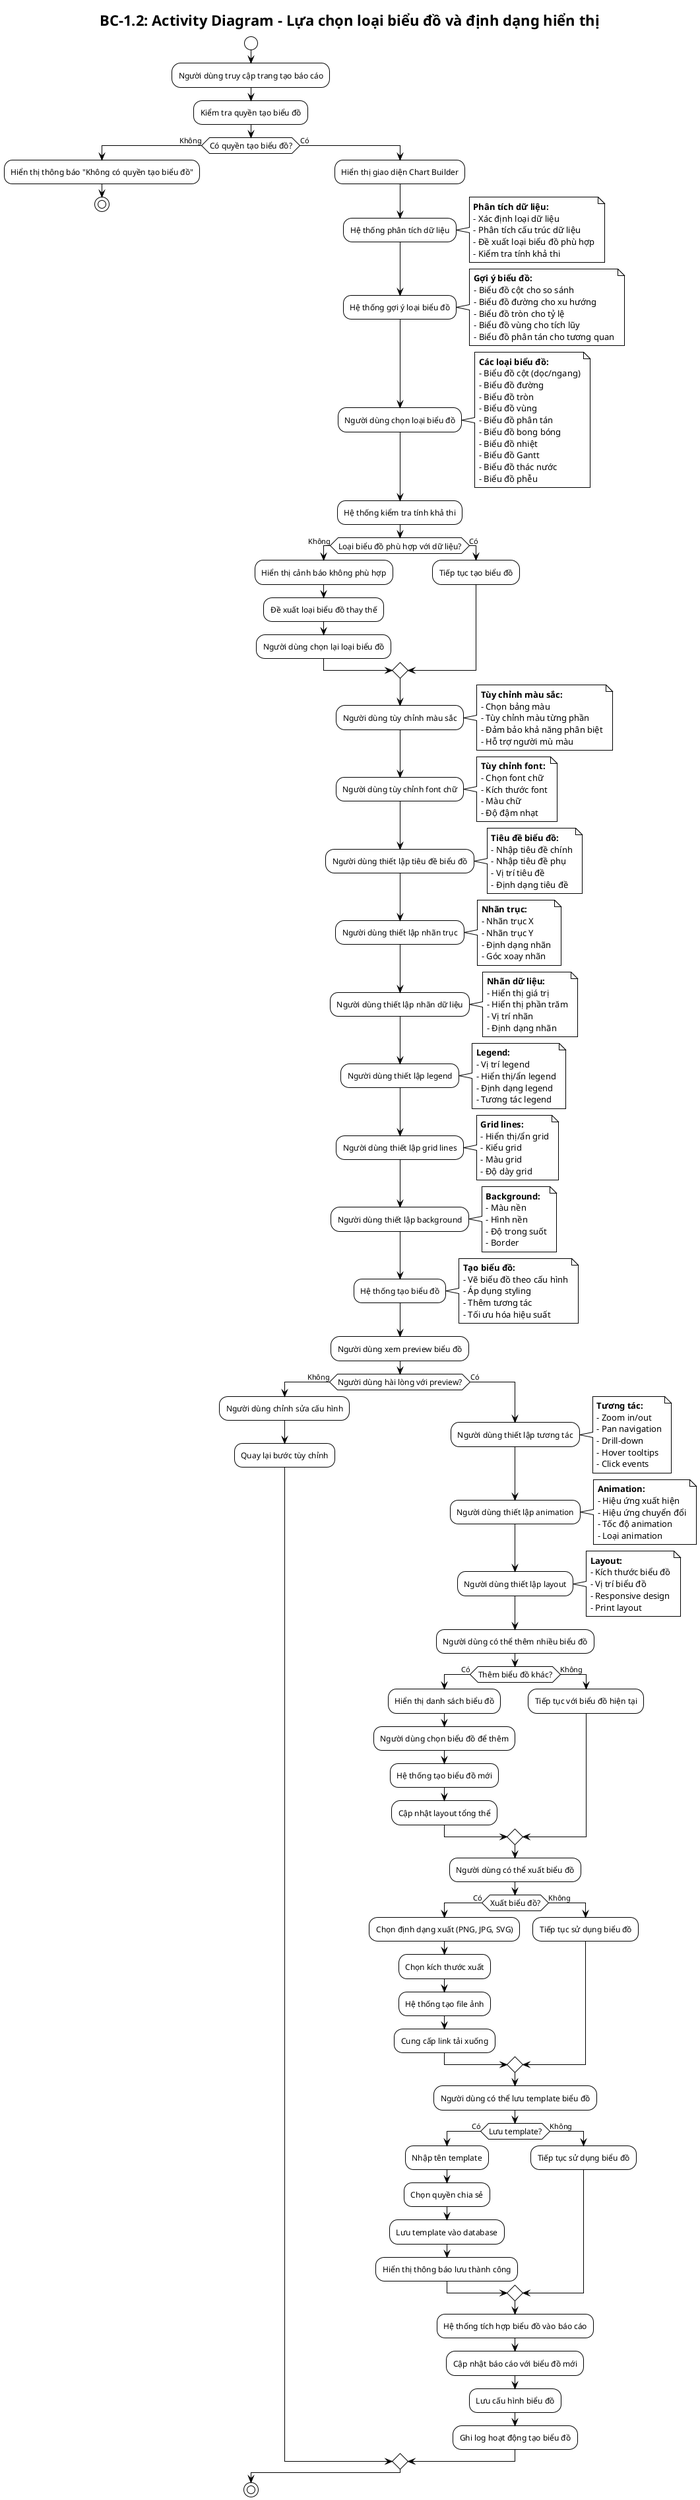 @startuml BC-1.2 Activity Diagram
!theme plain
skinparam activityFontSize 12

title BC-1.2: Activity Diagram - Lựa chọn loại biểu đồ và định dạng hiển thị

start

:Người dùng truy cập trang tạo báo cáo;

:Kiểm tra quyền tạo biểu đồ;

if (Có quyền tạo biểu đồ?) then (Không)
    :Hiển thị thông báo "Không có quyền tạo biểu đồ";
    stop
else (Có)
    :Hiển thị giao diện Chart Builder;
    
    :Hệ thống phân tích dữ liệu;
    note right
    **Phân tích dữ liệu:**
    - Xác định loại dữ liệu
    - Phân tích cấu trúc dữ liệu
    - Đề xuất loại biểu đồ phù hợp
    - Kiểm tra tính khả thi
    end note
    
    :Hệ thống gợi ý loại biểu đồ;
    note right
    **Gợi ý biểu đồ:**
    - Biểu đồ cột cho so sánh
    - Biểu đồ đường cho xu hướng
    - Biểu đồ tròn cho tỷ lệ
    - Biểu đồ vùng cho tích lũy
    - Biểu đồ phân tán cho tương quan
    end note
    
    :Người dùng chọn loại biểu đồ;
    note right
    **Các loại biểu đồ:**
    - Biểu đồ cột (dọc/ngang)
    - Biểu đồ đường
    - Biểu đồ tròn
    - Biểu đồ vùng
    - Biểu đồ phân tán
    - Biểu đồ bong bóng
    - Biểu đồ nhiệt
    - Biểu đồ Gantt
    - Biểu đồ thác nước
    - Biểu đồ phễu
    end note
    
    :Hệ thống kiểm tra tính khả thi;
    
    if (Loại biểu đồ phù hợp với dữ liệu?) then (Không)
        :Hiển thị cảnh báo không phù hợp;
        :Đề xuất loại biểu đồ thay thế;
        :Người dùng chọn lại loại biểu đồ;
    else (Có)
        :Tiếp tục tạo biểu đồ;
    endif
    
    :Người dùng tùy chỉnh màu sắc;
    note right
    **Tùy chỉnh màu sắc:**
    - Chọn bảng màu
    - Tùy chỉnh màu từng phần
    - Đảm bảo khả năng phân biệt
    - Hỗ trợ người mù màu
    end note
    
    :Người dùng tùy chỉnh font chữ;
    note right
    **Tùy chỉnh font:**
    - Chọn font chữ
    - Kích thước font
    - Màu chữ
    - Độ đậm nhạt
    end note
    
    :Người dùng thiết lập tiêu đề biểu đồ;
    note right
    **Tiêu đề biểu đồ:**
    - Nhập tiêu đề chính
    - Nhập tiêu đề phụ
    - Vị trí tiêu đề
    - Định dạng tiêu đề
    end note
    
    :Người dùng thiết lập nhãn trục;
    note right
    **Nhãn trục:**
    - Nhãn trục X
    - Nhãn trục Y
    - Định dạng nhãn
    - Góc xoay nhãn
    end note
    
    :Người dùng thiết lập nhãn dữ liệu;
    note right
    **Nhãn dữ liệu:**
    - Hiển thị giá trị
    - Hiển thị phần trăm
    - Vị trí nhãn
    - Định dạng nhãn
    end note
    
    :Người dùng thiết lập legend;
    note right
    **Legend:**
    - Vị trí legend
    - Hiển thị/ẩn legend
    - Định dạng legend
    - Tương tác legend
    end note
    
    :Người dùng thiết lập grid lines;
    note right
    **Grid lines:**
    - Hiển thị/ẩn grid
    - Kiểu grid
    - Màu grid
    - Độ dày grid
    end note
    
    :Người dùng thiết lập background;
    note right
    **Background:**
    - Màu nền
    - Hình nền
    - Độ trong suốt
    - Border
    end note
    
    :Hệ thống tạo biểu đồ;
    note right
    **Tạo biểu đồ:**
    - Vẽ biểu đồ theo cấu hình
    - Áp dụng styling
    - Thêm tương tác
    - Tối ưu hóa hiệu suất
    end note
    
    :Người dùng xem preview biểu đồ;
    
    if (Người dùng hài lòng với preview?) then (Không)
        :Người dùng chỉnh sửa cấu hình;
        :Quay lại bước tùy chỉnh;
    else (Có)
        :Người dùng thiết lập tương tác;
        note right
        **Tương tác:**
        - Zoom in/out
        - Pan navigation
        - Drill-down
        - Hover tooltips
        - Click events
        end note
        
        :Người dùng thiết lập animation;
        note right
        **Animation:**
        - Hiệu ứng xuất hiện
        - Hiệu ứng chuyển đổi
        - Tốc độ animation
        - Loại animation
        end note
        
        :Người dùng thiết lập layout;
        note right
        **Layout:**
        - Kích thước biểu đồ
        - Vị trí biểu đồ
        - Responsive design
        - Print layout
        end note
        
        :Người dùng có thể thêm nhiều biểu đồ;
        
        if (Thêm biểu đồ khác?) then (Có)
            :Hiển thị danh sách biểu đồ;
            :Người dùng chọn biểu đồ để thêm;
            :Hệ thống tạo biểu đồ mới;
            :Cập nhật layout tổng thể;
        else (Không)
            :Tiếp tục với biểu đồ hiện tại;
        endif
        
        :Người dùng có thể xuất biểu đồ;
        
        if (Xuất biểu đồ?) then (Có)
            :Chọn định dạng xuất (PNG, JPG, SVG);
            :Chọn kích thước xuất;
            :Hệ thống tạo file ảnh;
            :Cung cấp link tải xuống;
        else (Không)
            :Tiếp tục sử dụng biểu đồ;
        endif
        
        :Người dùng có thể lưu template biểu đồ;
        
        if (Lưu template?) then (Có)
            :Nhập tên template;
            :Chọn quyền chia sẻ;
            :Lưu template vào database;
            :Hiển thị thông báo lưu thành công;
        else (Không)
            :Tiếp tục sử dụng biểu đồ;
        endif
        
        :Hệ thống tích hợp biểu đồ vào báo cáo;
        :Cập nhật báo cáo với biểu đồ mới;
        :Lưu cấu hình biểu đồ;
        :Ghi log hoạt động tạo biểu đồ;
    endif
endif

stop

@enduml
